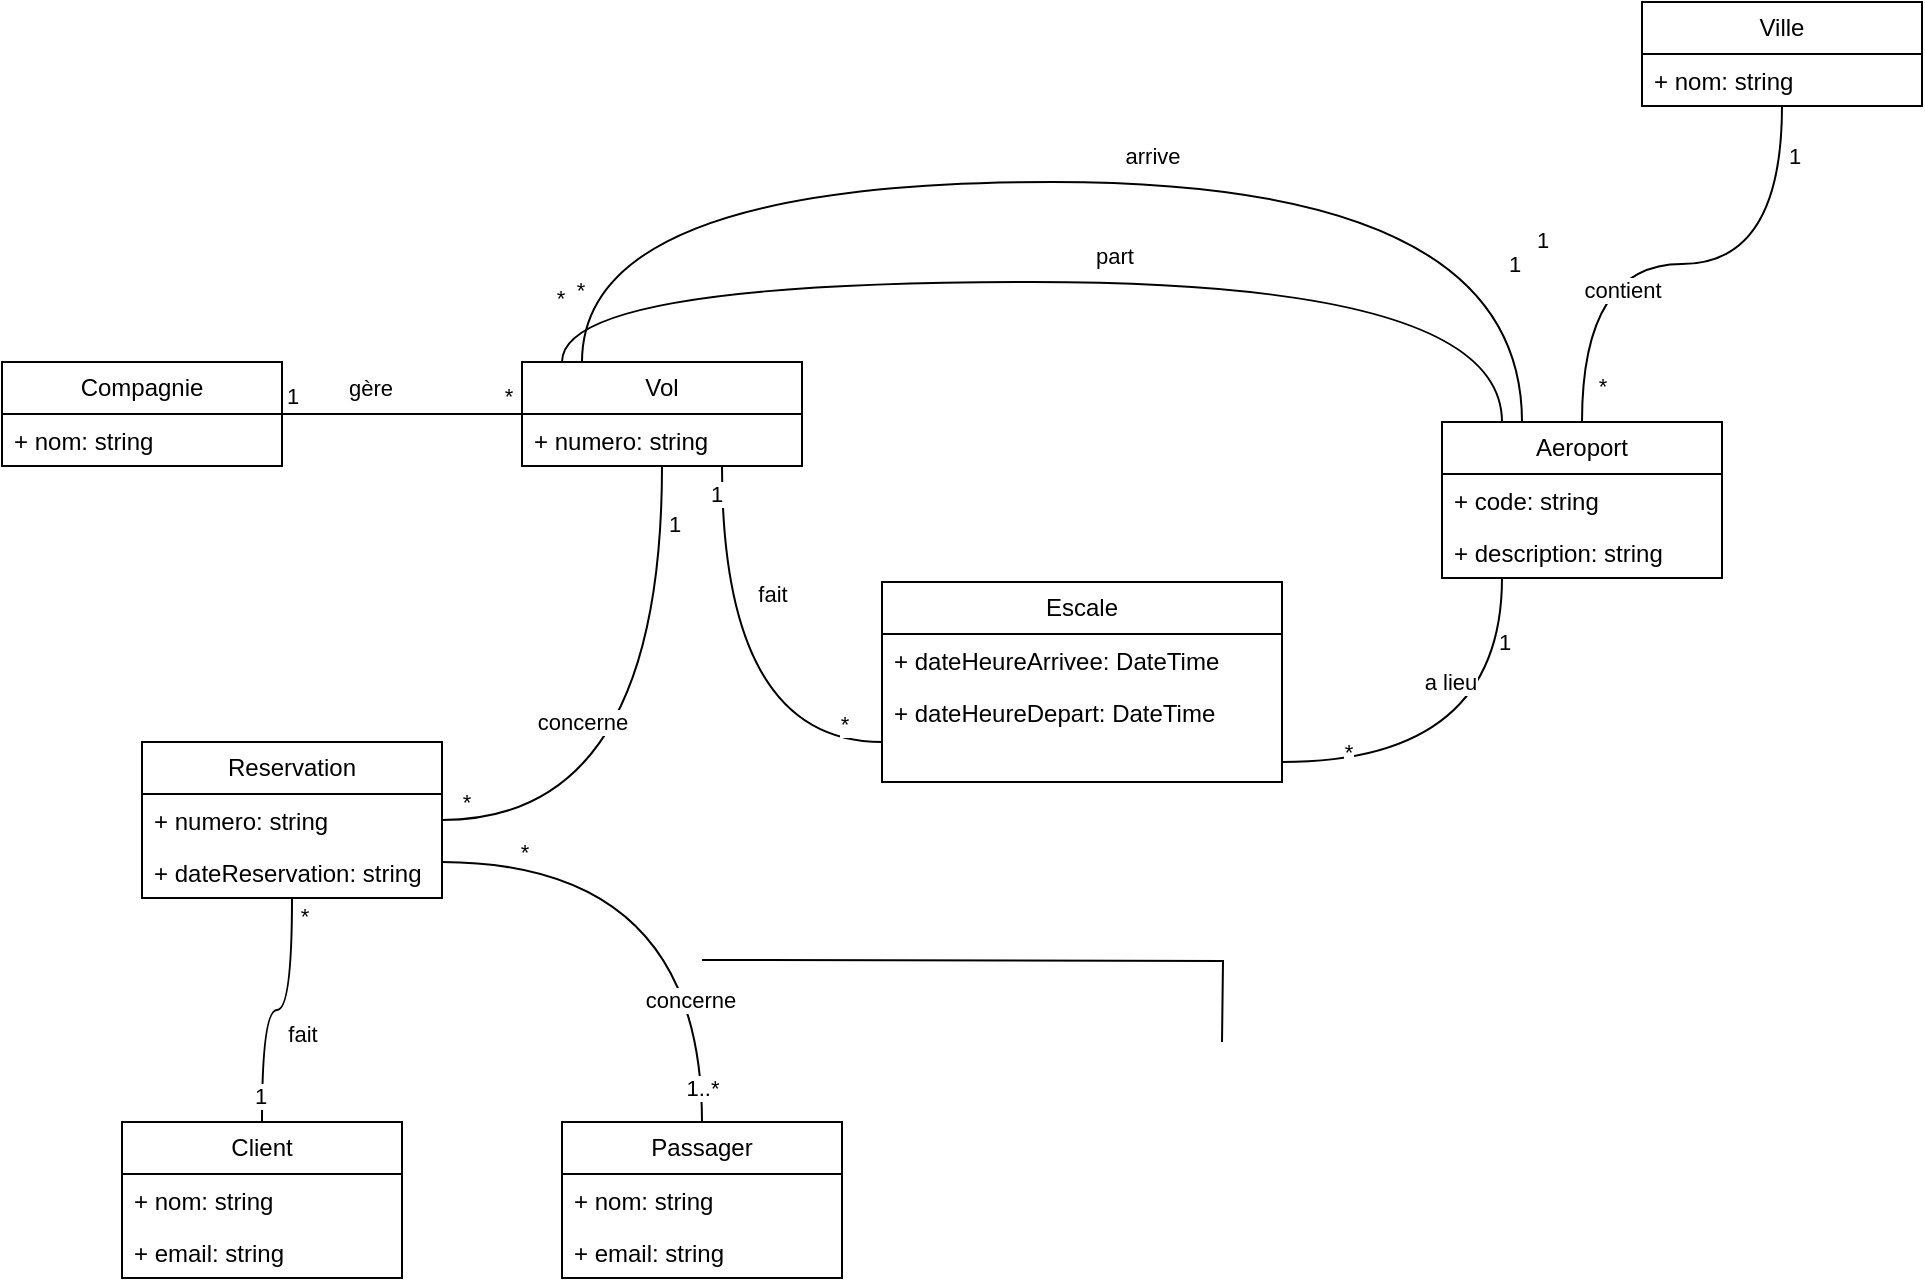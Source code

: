 <mxfile version="26.1.1">
  <diagram name="Page-1" id="zvV9l6fzWswsYiDBiGFB">
    <mxGraphModel dx="2350" dy="854" grid="1" gridSize="10" guides="1" tooltips="1" connect="1" arrows="1" fold="1" page="1" pageScale="1" pageWidth="850" pageHeight="1100" math="0" shadow="0">
      <root>
        <mxCell id="0" />
        <mxCell id="1" parent="0" />
        <mxCell id="-yv8927k3hIcJr91XR7V-1" value="Vol" style="swimlane;fontStyle=0;childLayout=stackLayout;horizontal=1;startSize=26;fillColor=none;horizontalStack=0;resizeParent=1;resizeParentMax=0;resizeLast=0;collapsible=1;marginBottom=0;whiteSpace=wrap;html=1;" vertex="1" parent="1">
          <mxGeometry x="180" y="200" width="140" height="52" as="geometry" />
        </mxCell>
        <mxCell id="-yv8927k3hIcJr91XR7V-2" value="+ numero: string" style="text;strokeColor=none;fillColor=none;align=left;verticalAlign=top;spacingLeft=4;spacingRight=4;overflow=hidden;rotatable=0;points=[[0,0.5],[1,0.5]];portConstraint=eastwest;whiteSpace=wrap;html=1;" vertex="1" parent="-yv8927k3hIcJr91XR7V-1">
          <mxGeometry y="26" width="140" height="26" as="geometry" />
        </mxCell>
        <mxCell id="-yv8927k3hIcJr91XR7V-5" value="Aeroport" style="swimlane;fontStyle=0;childLayout=stackLayout;horizontal=1;startSize=26;fillColor=none;horizontalStack=0;resizeParent=1;resizeParentMax=0;resizeLast=0;collapsible=1;marginBottom=0;whiteSpace=wrap;html=1;" vertex="1" parent="1">
          <mxGeometry x="640" y="230" width="140" height="78" as="geometry" />
        </mxCell>
        <mxCell id="-yv8927k3hIcJr91XR7V-6" value="+ code: string" style="text;strokeColor=none;fillColor=none;align=left;verticalAlign=top;spacingLeft=4;spacingRight=4;overflow=hidden;rotatable=0;points=[[0,0.5],[1,0.5]];portConstraint=eastwest;whiteSpace=wrap;html=1;" vertex="1" parent="-yv8927k3hIcJr91XR7V-5">
          <mxGeometry y="26" width="140" height="26" as="geometry" />
        </mxCell>
        <mxCell id="-yv8927k3hIcJr91XR7V-7" value="+ description: string" style="text;strokeColor=none;fillColor=none;align=left;verticalAlign=top;spacingLeft=4;spacingRight=4;overflow=hidden;rotatable=0;points=[[0,0.5],[1,0.5]];portConstraint=eastwest;whiteSpace=wrap;html=1;" vertex="1" parent="-yv8927k3hIcJr91XR7V-5">
          <mxGeometry y="52" width="140" height="26" as="geometry" />
        </mxCell>
        <mxCell id="-yv8927k3hIcJr91XR7V-9" value="" style="endArrow=none;html=1;edgeStyle=orthogonalEdgeStyle;rounded=0;curved=1;" edge="1" parent="1" source="-yv8927k3hIcJr91XR7V-5" target="-yv8927k3hIcJr91XR7V-1">
          <mxGeometry relative="1" as="geometry">
            <mxPoint x="370" y="310" as="sourcePoint" />
            <mxPoint x="530" y="310" as="targetPoint" />
            <Array as="points">
              <mxPoint x="670" y="160" />
              <mxPoint x="200" y="160" />
            </Array>
          </mxGeometry>
        </mxCell>
        <mxCell id="-yv8927k3hIcJr91XR7V-20" value="part" style="edgeLabel;html=1;align=center;verticalAlign=middle;resizable=0;points=[];" vertex="1" connectable="0" parent="-yv8927k3hIcJr91XR7V-9">
          <mxGeometry x="-0.183" y="2" relative="1" as="geometry">
            <mxPoint x="-27" y="-15" as="offset" />
          </mxGeometry>
        </mxCell>
        <mxCell id="-yv8927k3hIcJr91XR7V-21" value="1" style="edgeLabel;html=1;align=center;verticalAlign=middle;resizable=0;points=[];" vertex="1" connectable="0" parent="-yv8927k3hIcJr91XR7V-9">
          <mxGeometry x="-0.751" y="-2" relative="1" as="geometry">
            <mxPoint x="8" y="-7" as="offset" />
          </mxGeometry>
        </mxCell>
        <mxCell id="-yv8927k3hIcJr91XR7V-22" value="*" style="edgeLabel;html=1;align=center;verticalAlign=middle;resizable=0;points=[];" vertex="1" connectable="0" parent="-yv8927k3hIcJr91XR7V-9">
          <mxGeometry x="0.916" y="-1" relative="1" as="geometry">
            <mxPoint y="-8" as="offset" />
          </mxGeometry>
        </mxCell>
        <mxCell id="-yv8927k3hIcJr91XR7V-18" value="" style="endArrow=none;html=1;edgeStyle=orthogonalEdgeStyle;rounded=0;" edge="1" parent="1" target="-yv8927k3hIcJr91XR7V-12">
          <mxGeometry relative="1" as="geometry">
            <mxPoint x="270" y="499.0" as="sourcePoint" />
            <mxPoint x="530" y="540" as="targetPoint" />
          </mxGeometry>
        </mxCell>
        <mxCell id="-yv8927k3hIcJr91XR7V-23" value="" style="endArrow=none;html=1;edgeStyle=orthogonalEdgeStyle;rounded=0;curved=1;" edge="1" parent="1" source="-yv8927k3hIcJr91XR7V-5" target="-yv8927k3hIcJr91XR7V-1">
          <mxGeometry relative="1" as="geometry">
            <mxPoint x="680" y="210" as="sourcePoint" />
            <mxPoint x="210" y="223" as="targetPoint" />
            <Array as="points">
              <mxPoint x="680" y="110" />
              <mxPoint x="210" y="110" />
            </Array>
          </mxGeometry>
        </mxCell>
        <mxCell id="-yv8927k3hIcJr91XR7V-24" value="arrive" style="edgeLabel;html=1;align=center;verticalAlign=middle;resizable=0;points=[];" vertex="1" connectable="0" parent="-yv8927k3hIcJr91XR7V-23">
          <mxGeometry x="-0.183" y="2" relative="1" as="geometry">
            <mxPoint x="-27" y="-15" as="offset" />
          </mxGeometry>
        </mxCell>
        <mxCell id="-yv8927k3hIcJr91XR7V-25" value="1" style="edgeLabel;html=1;align=center;verticalAlign=middle;resizable=0;points=[];" vertex="1" connectable="0" parent="-yv8927k3hIcJr91XR7V-23">
          <mxGeometry x="-0.751" y="-2" relative="1" as="geometry">
            <mxPoint x="8" y="-7" as="offset" />
          </mxGeometry>
        </mxCell>
        <mxCell id="-yv8927k3hIcJr91XR7V-26" value="*" style="edgeLabel;html=1;align=center;verticalAlign=middle;resizable=0;points=[];" vertex="1" connectable="0" parent="-yv8927k3hIcJr91XR7V-23">
          <mxGeometry x="0.916" y="-1" relative="1" as="geometry">
            <mxPoint y="-8" as="offset" />
          </mxGeometry>
        </mxCell>
        <mxCell id="-yv8927k3hIcJr91XR7V-27" value="Escale" style="swimlane;fontStyle=0;childLayout=stackLayout;horizontal=1;startSize=26;fillColor=none;horizontalStack=0;resizeParent=1;resizeParentMax=0;resizeLast=0;collapsible=1;marginBottom=0;whiteSpace=wrap;html=1;" vertex="1" parent="1">
          <mxGeometry x="360" y="310" width="200" height="100" as="geometry" />
        </mxCell>
        <mxCell id="-yv8927k3hIcJr91XR7V-28" value="+ dateHeureArrivee: DateTime" style="text;strokeColor=none;fillColor=none;align=left;verticalAlign=top;spacingLeft=4;spacingRight=4;overflow=hidden;rotatable=0;points=[[0,0.5],[1,0.5]];portConstraint=eastwest;whiteSpace=wrap;html=1;" vertex="1" parent="-yv8927k3hIcJr91XR7V-27">
          <mxGeometry y="26" width="200" height="26" as="geometry" />
        </mxCell>
        <mxCell id="-yv8927k3hIcJr91XR7V-29" value="+ dateHeureDepart: DateTime" style="text;strokeColor=none;fillColor=none;align=left;verticalAlign=top;spacingLeft=4;spacingRight=4;overflow=hidden;rotatable=0;points=[[0,0.5],[1,0.5]];portConstraint=eastwest;whiteSpace=wrap;html=1;" vertex="1" parent="-yv8927k3hIcJr91XR7V-27">
          <mxGeometry y="52" width="200" height="48" as="geometry" />
        </mxCell>
        <mxCell id="-yv8927k3hIcJr91XR7V-31" value="" style="endArrow=none;html=1;edgeStyle=orthogonalEdgeStyle;rounded=0;curved=1;" edge="1" parent="1" source="-yv8927k3hIcJr91XR7V-27" target="-yv8927k3hIcJr91XR7V-1">
          <mxGeometry relative="1" as="geometry">
            <mxPoint x="680" y="210" as="sourcePoint" />
            <mxPoint x="210" y="223" as="targetPoint" />
            <Array as="points">
              <mxPoint x="280" y="390" />
            </Array>
          </mxGeometry>
        </mxCell>
        <mxCell id="-yv8927k3hIcJr91XR7V-33" value="*" style="edgeLabel;html=1;align=center;verticalAlign=middle;resizable=0;points=[];" vertex="1" connectable="0" parent="-yv8927k3hIcJr91XR7V-31">
          <mxGeometry x="-0.751" y="-2" relative="1" as="geometry">
            <mxPoint x="8" y="-7" as="offset" />
          </mxGeometry>
        </mxCell>
        <mxCell id="-yv8927k3hIcJr91XR7V-34" value="1" style="edgeLabel;html=1;align=center;verticalAlign=middle;resizable=0;points=[];" vertex="1" connectable="0" parent="-yv8927k3hIcJr91XR7V-31">
          <mxGeometry x="0.916" y="-1" relative="1" as="geometry">
            <mxPoint x="-4" y="5" as="offset" />
          </mxGeometry>
        </mxCell>
        <mxCell id="-yv8927k3hIcJr91XR7V-39" value="fait" style="edgeLabel;html=1;align=center;verticalAlign=middle;resizable=0;points=[];" vertex="1" connectable="0" parent="-yv8927k3hIcJr91XR7V-31">
          <mxGeometry x="0.418" y="-23" relative="1" as="geometry">
            <mxPoint x="2" as="offset" />
          </mxGeometry>
        </mxCell>
        <mxCell id="-yv8927k3hIcJr91XR7V-35" value="" style="endArrow=none;html=1;edgeStyle=orthogonalEdgeStyle;rounded=0;curved=1;" edge="1" parent="1" source="-yv8927k3hIcJr91XR7V-27" target="-yv8927k3hIcJr91XR7V-5">
          <mxGeometry relative="1" as="geometry">
            <mxPoint x="360" y="400" as="sourcePoint" />
            <mxPoint x="210" y="275" as="targetPoint" />
            <Array as="points">
              <mxPoint x="670" y="400" />
            </Array>
          </mxGeometry>
        </mxCell>
        <mxCell id="-yv8927k3hIcJr91XR7V-36" value="a lieu" style="edgeLabel;html=1;align=center;verticalAlign=middle;resizable=0;points=[];" vertex="1" connectable="0" parent="-yv8927k3hIcJr91XR7V-35">
          <mxGeometry x="-0.183" y="2" relative="1" as="geometry">
            <mxPoint x="1" y="-38" as="offset" />
          </mxGeometry>
        </mxCell>
        <mxCell id="-yv8927k3hIcJr91XR7V-37" value="*" style="edgeLabel;html=1;align=center;verticalAlign=middle;resizable=0;points=[];" vertex="1" connectable="0" parent="-yv8927k3hIcJr91XR7V-35">
          <mxGeometry x="-0.751" y="-2" relative="1" as="geometry">
            <mxPoint x="8" y="-7" as="offset" />
          </mxGeometry>
        </mxCell>
        <mxCell id="-yv8927k3hIcJr91XR7V-38" value="1" style="edgeLabel;html=1;align=center;verticalAlign=middle;resizable=0;points=[];" vertex="1" connectable="0" parent="-yv8927k3hIcJr91XR7V-35">
          <mxGeometry x="0.916" y="-1" relative="1" as="geometry">
            <mxPoint y="23" as="offset" />
          </mxGeometry>
        </mxCell>
        <mxCell id="-yv8927k3hIcJr91XR7V-41" value="Compagnie" style="swimlane;fontStyle=0;childLayout=stackLayout;horizontal=1;startSize=26;fillColor=none;horizontalStack=0;resizeParent=1;resizeParentMax=0;resizeLast=0;collapsible=1;marginBottom=0;whiteSpace=wrap;html=1;" vertex="1" parent="1">
          <mxGeometry x="-80" y="200" width="140" height="52" as="geometry" />
        </mxCell>
        <mxCell id="-yv8927k3hIcJr91XR7V-42" value="+ nom: string" style="text;strokeColor=none;fillColor=none;align=left;verticalAlign=top;spacingLeft=4;spacingRight=4;overflow=hidden;rotatable=0;points=[[0,0.5],[1,0.5]];portConstraint=eastwest;whiteSpace=wrap;html=1;" vertex="1" parent="-yv8927k3hIcJr91XR7V-41">
          <mxGeometry y="26" width="140" height="26" as="geometry" />
        </mxCell>
        <mxCell id="-yv8927k3hIcJr91XR7V-43" value="" style="endArrow=none;html=1;edgeStyle=orthogonalEdgeStyle;rounded=0;curved=1;" edge="1" parent="1" source="-yv8927k3hIcJr91XR7V-1" target="-yv8927k3hIcJr91XR7V-41">
          <mxGeometry relative="1" as="geometry">
            <mxPoint x="550" y="490" as="sourcePoint" />
            <mxPoint x="80" y="490" as="targetPoint" />
          </mxGeometry>
        </mxCell>
        <mxCell id="-yv8927k3hIcJr91XR7V-44" value="gère" style="edgeLabel;html=1;align=center;verticalAlign=middle;resizable=0;points=[];" vertex="1" connectable="0" parent="-yv8927k3hIcJr91XR7V-43">
          <mxGeometry x="-0.183" y="2" relative="1" as="geometry">
            <mxPoint x="-27" y="-15" as="offset" />
          </mxGeometry>
        </mxCell>
        <mxCell id="-yv8927k3hIcJr91XR7V-45" value="*" style="edgeLabel;html=1;align=center;verticalAlign=middle;resizable=0;points=[];" vertex="1" connectable="0" parent="-yv8927k3hIcJr91XR7V-43">
          <mxGeometry x="-0.751" y="-2" relative="1" as="geometry">
            <mxPoint x="8" y="-7" as="offset" />
          </mxGeometry>
        </mxCell>
        <mxCell id="-yv8927k3hIcJr91XR7V-46" value="1" style="edgeLabel;html=1;align=center;verticalAlign=middle;resizable=0;points=[];" vertex="1" connectable="0" parent="-yv8927k3hIcJr91XR7V-43">
          <mxGeometry x="0.916" y="-1" relative="1" as="geometry">
            <mxPoint y="-8" as="offset" />
          </mxGeometry>
        </mxCell>
        <mxCell id="-yv8927k3hIcJr91XR7V-47" value="Client" style="swimlane;fontStyle=0;childLayout=stackLayout;horizontal=1;startSize=26;fillColor=none;horizontalStack=0;resizeParent=1;resizeParentMax=0;resizeLast=0;collapsible=1;marginBottom=0;whiteSpace=wrap;html=1;" vertex="1" parent="1">
          <mxGeometry x="-20" y="580" width="140" height="78" as="geometry" />
        </mxCell>
        <mxCell id="-yv8927k3hIcJr91XR7V-48" value="+ nom: string" style="text;strokeColor=none;fillColor=none;align=left;verticalAlign=top;spacingLeft=4;spacingRight=4;overflow=hidden;rotatable=0;points=[[0,0.5],[1,0.5]];portConstraint=eastwest;whiteSpace=wrap;html=1;" vertex="1" parent="-yv8927k3hIcJr91XR7V-47">
          <mxGeometry y="26" width="140" height="26" as="geometry" />
        </mxCell>
        <mxCell id="-yv8927k3hIcJr91XR7V-49" value="+ email: string" style="text;strokeColor=none;fillColor=none;align=left;verticalAlign=top;spacingLeft=4;spacingRight=4;overflow=hidden;rotatable=0;points=[[0,0.5],[1,0.5]];portConstraint=eastwest;whiteSpace=wrap;html=1;" vertex="1" parent="-yv8927k3hIcJr91XR7V-47">
          <mxGeometry y="52" width="140" height="26" as="geometry" />
        </mxCell>
        <mxCell id="-yv8927k3hIcJr91XR7V-50" value="" style="endArrow=none;html=1;edgeStyle=orthogonalEdgeStyle;rounded=0;curved=1;" edge="1" parent="1" source="-yv8927k3hIcJr91XR7V-55" target="-yv8927k3hIcJr91XR7V-47">
          <mxGeometry relative="1" as="geometry">
            <mxPoint x="100" y="370" as="sourcePoint" />
            <mxPoint x="70" y="236" as="targetPoint" />
          </mxGeometry>
        </mxCell>
        <mxCell id="-yv8927k3hIcJr91XR7V-52" value="*" style="edgeLabel;html=1;align=center;verticalAlign=middle;resizable=0;points=[];" vertex="1" connectable="0" parent="-yv8927k3hIcJr91XR7V-50">
          <mxGeometry x="-0.751" y="-2" relative="1" as="geometry">
            <mxPoint x="8" y="-7" as="offset" />
          </mxGeometry>
        </mxCell>
        <mxCell id="-yv8927k3hIcJr91XR7V-53" value="1" style="edgeLabel;html=1;align=center;verticalAlign=middle;resizable=0;points=[];" vertex="1" connectable="0" parent="-yv8927k3hIcJr91XR7V-50">
          <mxGeometry x="0.916" y="-1" relative="1" as="geometry">
            <mxPoint y="-8" as="offset" />
          </mxGeometry>
        </mxCell>
        <mxCell id="-yv8927k3hIcJr91XR7V-54" value="fait" style="edgeLabel;html=1;align=center;verticalAlign=middle;resizable=0;points=[];" vertex="1" connectable="0" parent="-yv8927k3hIcJr91XR7V-50">
          <mxGeometry x="0.296" y="20" relative="1" as="geometry">
            <mxPoint as="offset" />
          </mxGeometry>
        </mxCell>
        <mxCell id="-yv8927k3hIcJr91XR7V-55" value="Reservation" style="swimlane;fontStyle=0;childLayout=stackLayout;horizontal=1;startSize=26;fillColor=none;horizontalStack=0;resizeParent=1;resizeParentMax=0;resizeLast=0;collapsible=1;marginBottom=0;whiteSpace=wrap;html=1;" vertex="1" parent="1">
          <mxGeometry x="-10" y="390" width="150" height="78" as="geometry" />
        </mxCell>
        <mxCell id="-yv8927k3hIcJr91XR7V-56" value="+ numero: string" style="text;strokeColor=none;fillColor=none;align=left;verticalAlign=top;spacingLeft=4;spacingRight=4;overflow=hidden;rotatable=0;points=[[0,0.5],[1,0.5]];portConstraint=eastwest;whiteSpace=wrap;html=1;" vertex="1" parent="-yv8927k3hIcJr91XR7V-55">
          <mxGeometry y="26" width="150" height="26" as="geometry" />
        </mxCell>
        <mxCell id="-yv8927k3hIcJr91XR7V-57" value="+ dateReservation: string" style="text;strokeColor=none;fillColor=none;align=left;verticalAlign=top;spacingLeft=4;spacingRight=4;overflow=hidden;rotatable=0;points=[[0,0.5],[1,0.5]];portConstraint=eastwest;whiteSpace=wrap;html=1;" vertex="1" parent="-yv8927k3hIcJr91XR7V-55">
          <mxGeometry y="52" width="150" height="26" as="geometry" />
        </mxCell>
        <mxCell id="-yv8927k3hIcJr91XR7V-58" value="" style="endArrow=none;html=1;edgeStyle=orthogonalEdgeStyle;rounded=0;curved=1;" edge="1" parent="1" source="-yv8927k3hIcJr91XR7V-1" target="-yv8927k3hIcJr91XR7V-55">
          <mxGeometry relative="1" as="geometry">
            <mxPoint x="75" y="478" as="sourcePoint" />
            <mxPoint y="610" as="targetPoint" />
            <Array as="points">
              <mxPoint x="250" y="429" />
            </Array>
          </mxGeometry>
        </mxCell>
        <mxCell id="-yv8927k3hIcJr91XR7V-59" value="1" style="edgeLabel;html=1;align=center;verticalAlign=middle;resizable=0;points=[];" vertex="1" connectable="0" parent="-yv8927k3hIcJr91XR7V-58">
          <mxGeometry x="-0.751" y="-2" relative="1" as="geometry">
            <mxPoint x="8" y="-7" as="offset" />
          </mxGeometry>
        </mxCell>
        <mxCell id="-yv8927k3hIcJr91XR7V-60" value="*" style="edgeLabel;html=1;align=center;verticalAlign=middle;resizable=0;points=[];" vertex="1" connectable="0" parent="-yv8927k3hIcJr91XR7V-58">
          <mxGeometry x="0.916" y="-1" relative="1" as="geometry">
            <mxPoint y="-8" as="offset" />
          </mxGeometry>
        </mxCell>
        <mxCell id="-yv8927k3hIcJr91XR7V-61" value="concerne" style="edgeLabel;html=1;align=center;verticalAlign=middle;resizable=0;points=[];" vertex="1" connectable="0" parent="-yv8927k3hIcJr91XR7V-58">
          <mxGeometry x="0.296" y="20" relative="1" as="geometry">
            <mxPoint x="-31" y="-69" as="offset" />
          </mxGeometry>
        </mxCell>
        <mxCell id="-yv8927k3hIcJr91XR7V-62" value="Passager" style="swimlane;fontStyle=0;childLayout=stackLayout;horizontal=1;startSize=26;fillColor=none;horizontalStack=0;resizeParent=1;resizeParentMax=0;resizeLast=0;collapsible=1;marginBottom=0;whiteSpace=wrap;html=1;" vertex="1" parent="1">
          <mxGeometry x="200" y="580" width="140" height="78" as="geometry" />
        </mxCell>
        <mxCell id="-yv8927k3hIcJr91XR7V-63" value="+ nom: string" style="text;strokeColor=none;fillColor=none;align=left;verticalAlign=top;spacingLeft=4;spacingRight=4;overflow=hidden;rotatable=0;points=[[0,0.5],[1,0.5]];portConstraint=eastwest;whiteSpace=wrap;html=1;" vertex="1" parent="-yv8927k3hIcJr91XR7V-62">
          <mxGeometry y="26" width="140" height="26" as="geometry" />
        </mxCell>
        <mxCell id="-yv8927k3hIcJr91XR7V-64" value="+ email: string" style="text;strokeColor=none;fillColor=none;align=left;verticalAlign=top;spacingLeft=4;spacingRight=4;overflow=hidden;rotatable=0;points=[[0,0.5],[1,0.5]];portConstraint=eastwest;whiteSpace=wrap;html=1;" vertex="1" parent="-yv8927k3hIcJr91XR7V-62">
          <mxGeometry y="52" width="140" height="26" as="geometry" />
        </mxCell>
        <mxCell id="-yv8927k3hIcJr91XR7V-65" value="" style="endArrow=none;html=1;edgeStyle=orthogonalEdgeStyle;rounded=0;curved=1;" edge="1" parent="1" target="-yv8927k3hIcJr91XR7V-62">
          <mxGeometry relative="1" as="geometry">
            <mxPoint x="140" y="450.0" as="sourcePoint" />
            <mxPoint x="320" y="541" as="targetPoint" />
          </mxGeometry>
        </mxCell>
        <mxCell id="-yv8927k3hIcJr91XR7V-66" value="*" style="edgeLabel;html=1;align=center;verticalAlign=middle;resizable=0;points=[];" vertex="1" connectable="0" parent="-yv8927k3hIcJr91XR7V-65">
          <mxGeometry x="-0.751" y="-2" relative="1" as="geometry">
            <mxPoint x="8" y="-7" as="offset" />
          </mxGeometry>
        </mxCell>
        <mxCell id="-yv8927k3hIcJr91XR7V-68" value="concerne" style="edgeLabel;html=1;align=center;verticalAlign=middle;resizable=0;points=[];" vertex="1" connectable="0" parent="-yv8927k3hIcJr91XR7V-65">
          <mxGeometry x="0.296" y="20" relative="1" as="geometry">
            <mxPoint x="-26" y="30" as="offset" />
          </mxGeometry>
        </mxCell>
        <mxCell id="-yv8927k3hIcJr91XR7V-69" value="1..*" style="edgeLabel;html=1;align=center;verticalAlign=middle;resizable=0;points=[];" vertex="1" connectable="0" parent="-yv8927k3hIcJr91XR7V-65">
          <mxGeometry x="0.866" relative="1" as="geometry">
            <mxPoint as="offset" />
          </mxGeometry>
        </mxCell>
        <mxCell id="-yv8927k3hIcJr91XR7V-70" value="Ville" style="swimlane;fontStyle=0;childLayout=stackLayout;horizontal=1;startSize=26;fillColor=none;horizontalStack=0;resizeParent=1;resizeParentMax=0;resizeLast=0;collapsible=1;marginBottom=0;whiteSpace=wrap;html=1;" vertex="1" parent="1">
          <mxGeometry x="740" y="20" width="140" height="52" as="geometry" />
        </mxCell>
        <mxCell id="-yv8927k3hIcJr91XR7V-71" value="+ nom: string" style="text;strokeColor=none;fillColor=none;align=left;verticalAlign=top;spacingLeft=4;spacingRight=4;overflow=hidden;rotatable=0;points=[[0,0.5],[1,0.5]];portConstraint=eastwest;whiteSpace=wrap;html=1;" vertex="1" parent="-yv8927k3hIcJr91XR7V-70">
          <mxGeometry y="26" width="140" height="26" as="geometry" />
        </mxCell>
        <mxCell id="-yv8927k3hIcJr91XR7V-73" value="" style="endArrow=none;html=1;edgeStyle=orthogonalEdgeStyle;rounded=0;curved=1;" edge="1" parent="1" source="-yv8927k3hIcJr91XR7V-70" target="-yv8927k3hIcJr91XR7V-5">
          <mxGeometry relative="1" as="geometry">
            <mxPoint x="570" y="410" as="sourcePoint" />
            <mxPoint x="680" y="318" as="targetPoint" />
          </mxGeometry>
        </mxCell>
        <mxCell id="-yv8927k3hIcJr91XR7V-75" value="1" style="edgeLabel;html=1;align=center;verticalAlign=middle;resizable=0;points=[];" vertex="1" connectable="0" parent="-yv8927k3hIcJr91XR7V-73">
          <mxGeometry x="-0.751" y="-2" relative="1" as="geometry">
            <mxPoint x="8" y="-7" as="offset" />
          </mxGeometry>
        </mxCell>
        <mxCell id="-yv8927k3hIcJr91XR7V-76" value="*" style="edgeLabel;html=1;align=center;verticalAlign=middle;resizable=0;points=[];" vertex="1" connectable="0" parent="-yv8927k3hIcJr91XR7V-73">
          <mxGeometry x="0.916" y="-1" relative="1" as="geometry">
            <mxPoint x="11" y="-7" as="offset" />
          </mxGeometry>
        </mxCell>
        <mxCell id="-yv8927k3hIcJr91XR7V-77" value="contient" style="edgeLabel;html=1;align=center;verticalAlign=middle;resizable=0;points=[];" vertex="1" connectable="0" parent="-yv8927k3hIcJr91XR7V-73">
          <mxGeometry x="0.235" y="13" relative="1" as="geometry">
            <mxPoint as="offset" />
          </mxGeometry>
        </mxCell>
      </root>
    </mxGraphModel>
  </diagram>
</mxfile>
